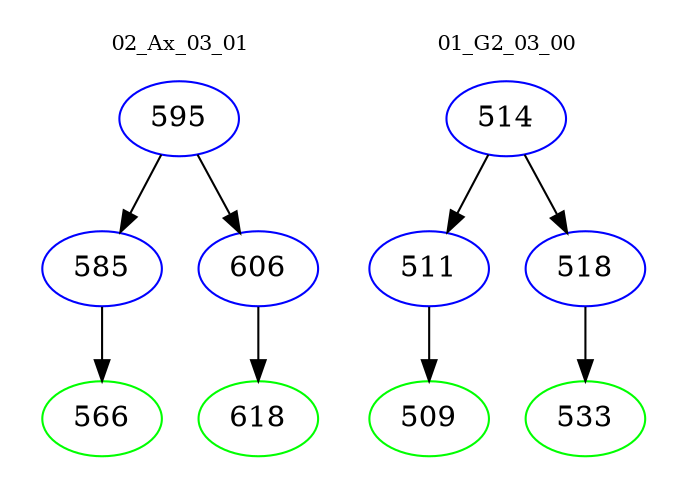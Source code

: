 digraph{
subgraph cluster_0 {
color = white
label = "02_Ax_03_01";
fontsize=10;
T0_595 [label="595", color="blue"]
T0_595 -> T0_585 [color="black"]
T0_585 [label="585", color="blue"]
T0_585 -> T0_566 [color="black"]
T0_566 [label="566", color="green"]
T0_595 -> T0_606 [color="black"]
T0_606 [label="606", color="blue"]
T0_606 -> T0_618 [color="black"]
T0_618 [label="618", color="green"]
}
subgraph cluster_1 {
color = white
label = "01_G2_03_00";
fontsize=10;
T1_514 [label="514", color="blue"]
T1_514 -> T1_511 [color="black"]
T1_511 [label="511", color="blue"]
T1_511 -> T1_509 [color="black"]
T1_509 [label="509", color="green"]
T1_514 -> T1_518 [color="black"]
T1_518 [label="518", color="blue"]
T1_518 -> T1_533 [color="black"]
T1_533 [label="533", color="green"]
}
}
